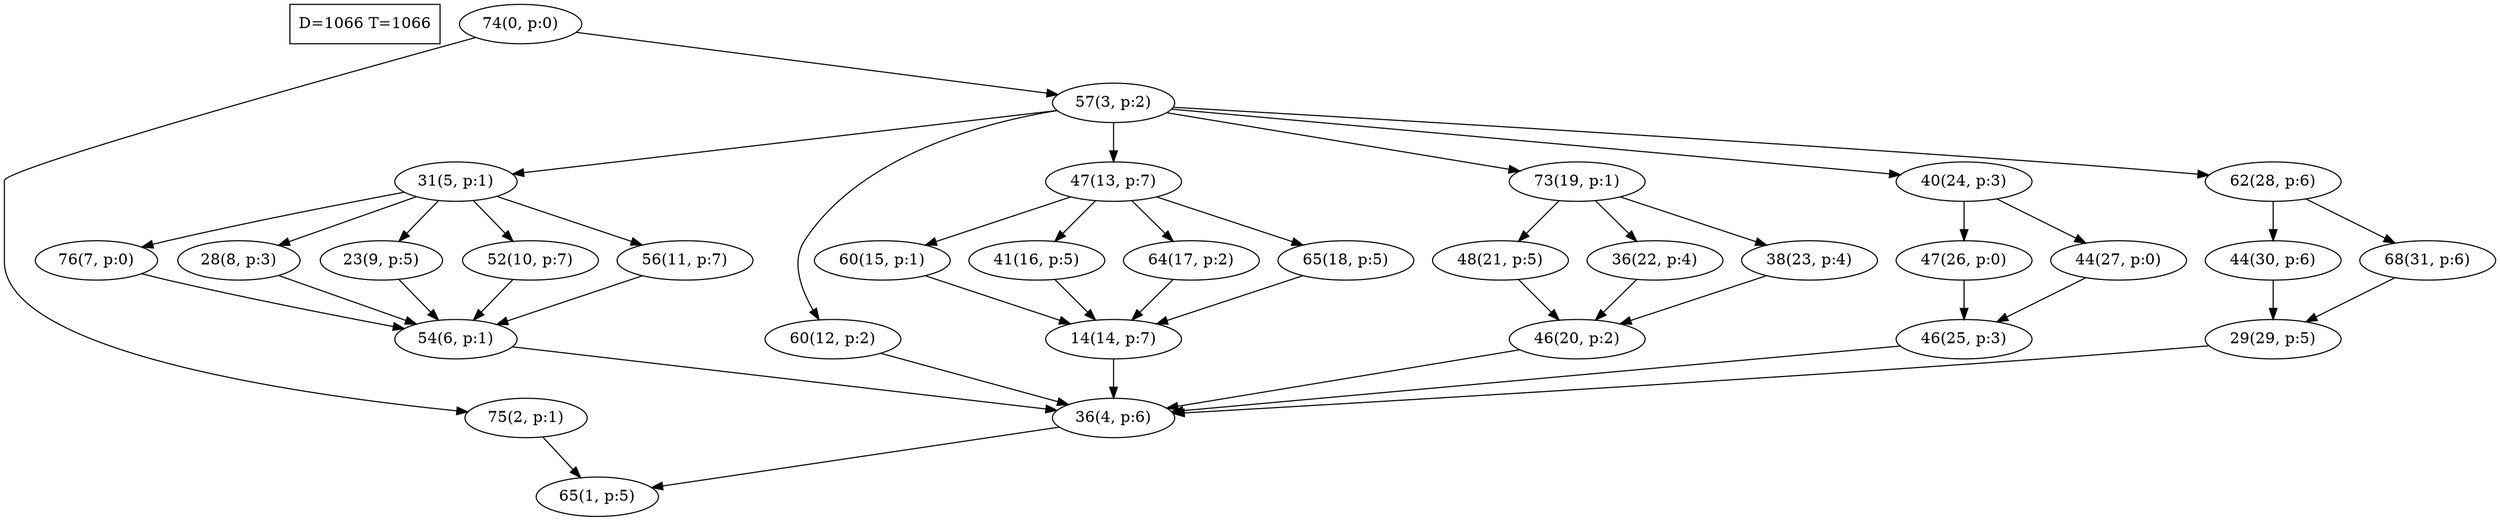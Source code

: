 digraph Task {
i [shape=box, label="D=1066 T=1066"]; 
0 [label="74(0, p:0)"];
1 [label="65(1, p:5)"];
2 [label="75(2, p:1)"];
3 [label="57(3, p:2)"];
4 [label="36(4, p:6)"];
5 [label="31(5, p:1)"];
6 [label="54(6, p:1)"];
7 [label="76(7, p:0)"];
8 [label="28(8, p:3)"];
9 [label="23(9, p:5)"];
10 [label="52(10, p:7)"];
11 [label="56(11, p:7)"];
12 [label="60(12, p:2)"];
13 [label="47(13, p:7)"];
14 [label="14(14, p:7)"];
15 [label="60(15, p:1)"];
16 [label="41(16, p:5)"];
17 [label="64(17, p:2)"];
18 [label="65(18, p:5)"];
19 [label="73(19, p:1)"];
20 [label="46(20, p:2)"];
21 [label="48(21, p:5)"];
22 [label="36(22, p:4)"];
23 [label="38(23, p:4)"];
24 [label="40(24, p:3)"];
25 [label="46(25, p:3)"];
26 [label="47(26, p:0)"];
27 [label="44(27, p:0)"];
28 [label="62(28, p:6)"];
29 [label="29(29, p:5)"];
30 [label="44(30, p:6)"];
31 [label="68(31, p:6)"];
0 -> 2;
0 -> 3;
2 -> 1;
3 -> 5;
3 -> 12;
3 -> 13;
3 -> 19;
3 -> 24;
3 -> 28;
4 -> 1;
5 -> 7;
5 -> 8;
5 -> 9;
5 -> 10;
5 -> 11;
6 -> 4;
7 -> 6;
8 -> 6;
9 -> 6;
10 -> 6;
11 -> 6;
12 -> 4;
13 -> 15;
13 -> 16;
13 -> 17;
13 -> 18;
14 -> 4;
15 -> 14;
16 -> 14;
17 -> 14;
18 -> 14;
19 -> 21;
19 -> 22;
19 -> 23;
20 -> 4;
21 -> 20;
22 -> 20;
23 -> 20;
24 -> 26;
24 -> 27;
25 -> 4;
26 -> 25;
27 -> 25;
28 -> 30;
28 -> 31;
29 -> 4;
30 -> 29;
31 -> 29;
}
